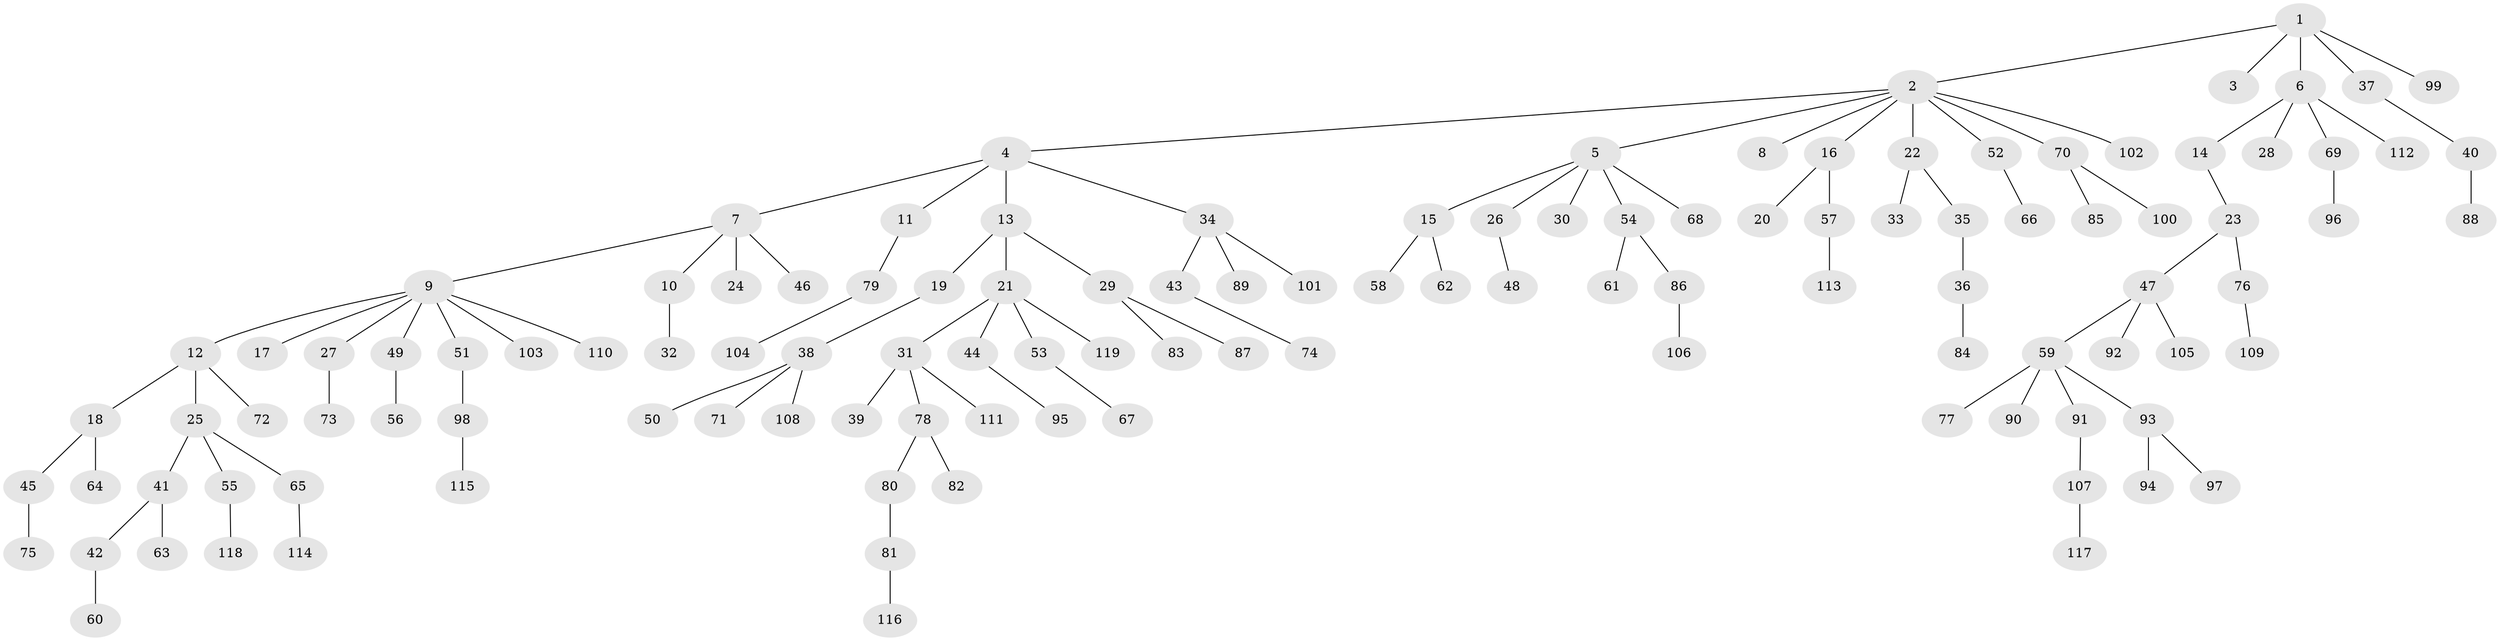 // coarse degree distribution, {8: 0.012195121951219513, 13: 0.012195121951219513, 1: 0.6463414634146342, 7: 0.012195121951219513, 11: 0.012195121951219513, 2: 0.18292682926829268, 5: 0.036585365853658534, 3: 0.036585365853658534, 4: 0.04878048780487805}
// Generated by graph-tools (version 1.1) at 2025/42/03/06/25 10:42:02]
// undirected, 119 vertices, 118 edges
graph export_dot {
graph [start="1"]
  node [color=gray90,style=filled];
  1;
  2;
  3;
  4;
  5;
  6;
  7;
  8;
  9;
  10;
  11;
  12;
  13;
  14;
  15;
  16;
  17;
  18;
  19;
  20;
  21;
  22;
  23;
  24;
  25;
  26;
  27;
  28;
  29;
  30;
  31;
  32;
  33;
  34;
  35;
  36;
  37;
  38;
  39;
  40;
  41;
  42;
  43;
  44;
  45;
  46;
  47;
  48;
  49;
  50;
  51;
  52;
  53;
  54;
  55;
  56;
  57;
  58;
  59;
  60;
  61;
  62;
  63;
  64;
  65;
  66;
  67;
  68;
  69;
  70;
  71;
  72;
  73;
  74;
  75;
  76;
  77;
  78;
  79;
  80;
  81;
  82;
  83;
  84;
  85;
  86;
  87;
  88;
  89;
  90;
  91;
  92;
  93;
  94;
  95;
  96;
  97;
  98;
  99;
  100;
  101;
  102;
  103;
  104;
  105;
  106;
  107;
  108;
  109;
  110;
  111;
  112;
  113;
  114;
  115;
  116;
  117;
  118;
  119;
  1 -- 2;
  1 -- 3;
  1 -- 6;
  1 -- 37;
  1 -- 99;
  2 -- 4;
  2 -- 5;
  2 -- 8;
  2 -- 16;
  2 -- 22;
  2 -- 52;
  2 -- 70;
  2 -- 102;
  4 -- 7;
  4 -- 11;
  4 -- 13;
  4 -- 34;
  5 -- 15;
  5 -- 26;
  5 -- 30;
  5 -- 54;
  5 -- 68;
  6 -- 14;
  6 -- 28;
  6 -- 69;
  6 -- 112;
  7 -- 9;
  7 -- 10;
  7 -- 24;
  7 -- 46;
  9 -- 12;
  9 -- 17;
  9 -- 27;
  9 -- 49;
  9 -- 51;
  9 -- 103;
  9 -- 110;
  10 -- 32;
  11 -- 79;
  12 -- 18;
  12 -- 25;
  12 -- 72;
  13 -- 19;
  13 -- 21;
  13 -- 29;
  14 -- 23;
  15 -- 58;
  15 -- 62;
  16 -- 20;
  16 -- 57;
  18 -- 45;
  18 -- 64;
  19 -- 38;
  21 -- 31;
  21 -- 44;
  21 -- 53;
  21 -- 119;
  22 -- 33;
  22 -- 35;
  23 -- 47;
  23 -- 76;
  25 -- 41;
  25 -- 55;
  25 -- 65;
  26 -- 48;
  27 -- 73;
  29 -- 83;
  29 -- 87;
  31 -- 39;
  31 -- 78;
  31 -- 111;
  34 -- 43;
  34 -- 89;
  34 -- 101;
  35 -- 36;
  36 -- 84;
  37 -- 40;
  38 -- 50;
  38 -- 71;
  38 -- 108;
  40 -- 88;
  41 -- 42;
  41 -- 63;
  42 -- 60;
  43 -- 74;
  44 -- 95;
  45 -- 75;
  47 -- 59;
  47 -- 92;
  47 -- 105;
  49 -- 56;
  51 -- 98;
  52 -- 66;
  53 -- 67;
  54 -- 61;
  54 -- 86;
  55 -- 118;
  57 -- 113;
  59 -- 77;
  59 -- 90;
  59 -- 91;
  59 -- 93;
  65 -- 114;
  69 -- 96;
  70 -- 85;
  70 -- 100;
  76 -- 109;
  78 -- 80;
  78 -- 82;
  79 -- 104;
  80 -- 81;
  81 -- 116;
  86 -- 106;
  91 -- 107;
  93 -- 94;
  93 -- 97;
  98 -- 115;
  107 -- 117;
}
